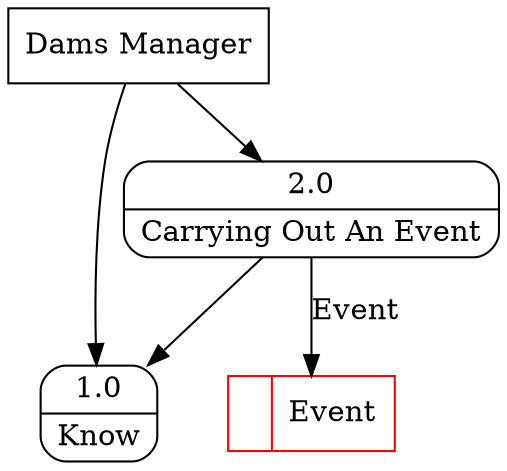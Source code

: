 digraph dfd2{ 
node[shape=record]
200 [label="<f0>  |<f1> Event " color=red];
201 [label="Dams Manager" shape=box];
202 [label="{<f0> 1.0|<f1> Know }" shape=Mrecord];
203 [label="{<f0> 2.0|<f1> Carrying Out An Event }" shape=Mrecord];
201 -> 202
201 -> 203
203 -> 202
203 -> 200 [label="Event"]
}